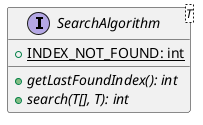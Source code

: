 @startuml

    interface SearchAlgorithm<T> {
        {static} +INDEX_NOT_FOUND: int
        {abstract} +getLastFoundIndex(): int
        {abstract} +search(T[], T): int
    }

@enduml

